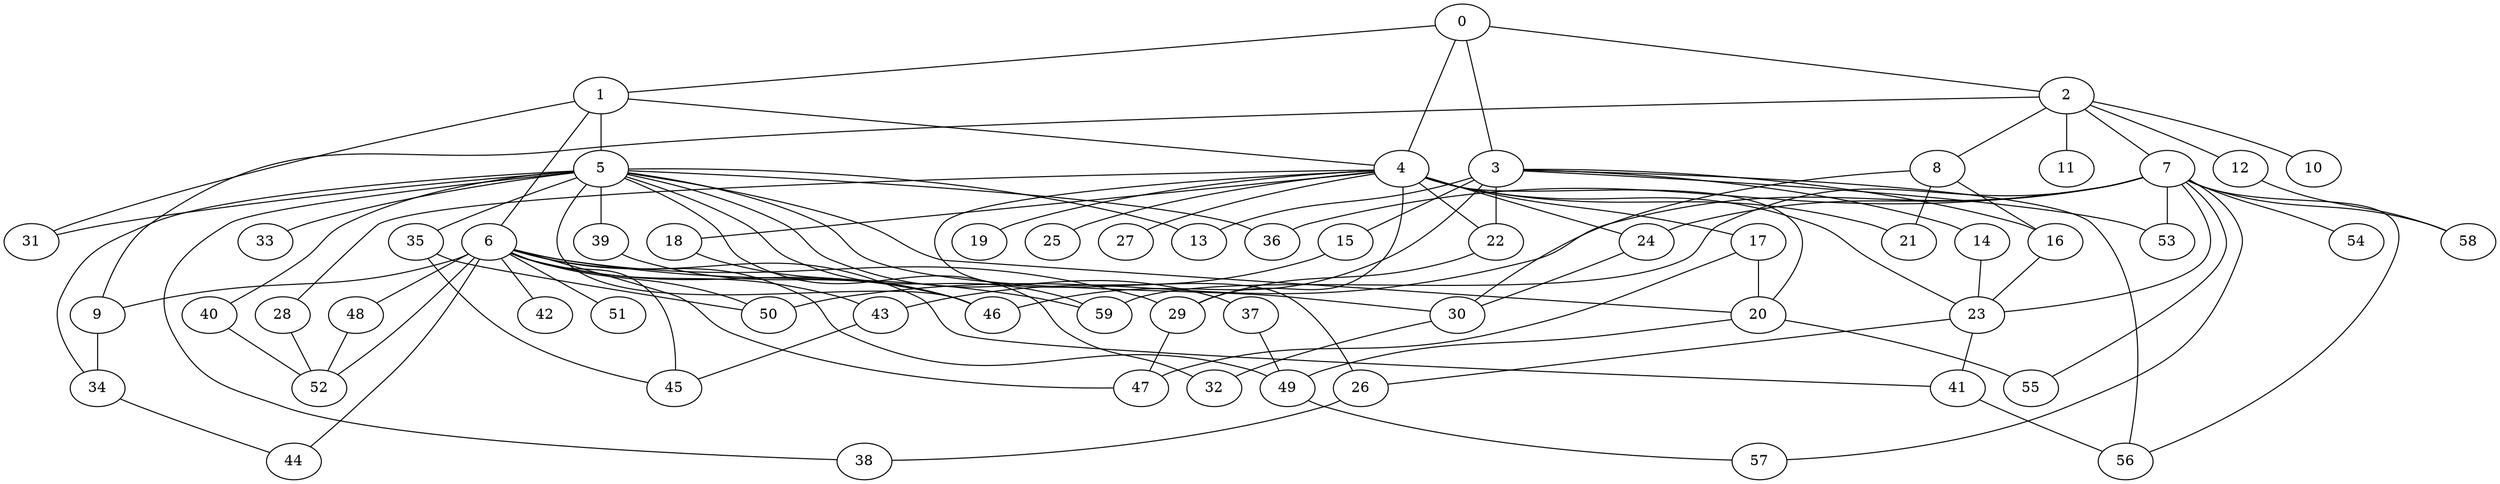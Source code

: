 
graph graphname {
    0 -- 1
0 -- 2
0 -- 3
0 -- 4
1 -- 4
1 -- 5
1 -- 6
1 -- 31
2 -- 7
2 -- 8
2 -- 9
2 -- 10
2 -- 11
2 -- 12
3 -- 16
3 -- 13
3 -- 14
3 -- 15
3 -- 56
3 -- 22
3 -- 53
3 -- 46
4 -- 17
4 -- 18
4 -- 19
4 -- 20
4 -- 21
4 -- 22
4 -- 23
4 -- 24
4 -- 25
4 -- 26
4 -- 27
4 -- 28
4 -- 29
5 -- 32
5 -- 34
5 -- 35
5 -- 36
5 -- 37
5 -- 38
5 -- 33
5 -- 40
5 -- 39
5 -- 30
5 -- 31
5 -- 20
5 -- 13
5 -- 59
5 -- 46
6 -- 41
6 -- 42
6 -- 43
6 -- 44
6 -- 45
6 -- 46
6 -- 47
6 -- 48
6 -- 49
6 -- 50
6 -- 51
6 -- 52
6 -- 9
6 -- 29
6 -- 59
7 -- 53
7 -- 54
7 -- 55
7 -- 56
7 -- 57
7 -- 58
7 -- 59
7 -- 24
7 -- 50
7 -- 23
7 -- 36
8 -- 16
8 -- 21
8 -- 30
9 -- 34
12 -- 58
14 -- 23
15 -- 43
16 -- 23
17 -- 47
17 -- 20
18 -- 46
20 -- 55
20 -- 49
22 -- 29
23 -- 41
23 -- 26
24 -- 30
26 -- 38
28 -- 52
29 -- 47
30 -- 32
34 -- 44
35 -- 45
35 -- 50
37 -- 49
39 -- 46
40 -- 52
41 -- 56
43 -- 45
48 -- 52
49 -- 57

}

